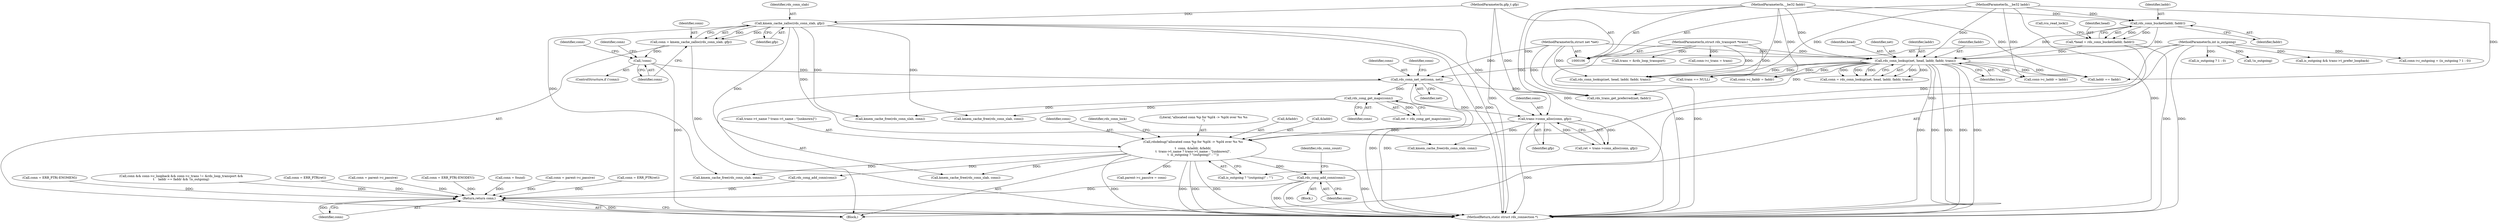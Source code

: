 digraph "0_linux_8c7188b23474cca017b3ef354c4a58456f68303a@pointer" {
"1000412" [label="(Call,rds_cong_add_conn(conn))"];
"1000362" [label="(Call,rdsdebug(\"allocated conn %p for %pI4 -> %pI4 over %s %s\n\",\n\t  conn, &laddr, &faddr,\n\t  trans->t_name ? trans->t_name : \"[unknown]\",\n\t  is_outgoing ? \"(outgoing)\" : \"\"))"];
"1000290" [label="(Call,trans->conn_alloc(conn, gfp))"];
"1000230" [label="(Call,rds_cong_get_maps(conn))"];
"1000210" [label="(Call,rds_conn_net_set(conn, net))"];
"1000176" [label="(Call,!conn)"];
"1000170" [label="(Call,conn = kmem_cache_zalloc(rds_conn_slab, gfp))"];
"1000172" [label="(Call,kmem_cache_zalloc(rds_conn_slab, gfp))"];
"1000111" [label="(MethodParameterIn,gfp_t gfp)"];
"1000131" [label="(Call,rds_conn_lookup(net, head, laddr, faddr, trans))"];
"1000107" [label="(MethodParameterIn,struct net *net)"];
"1000120" [label="(Call,*head = rds_conn_bucket(laddr, faddr))"];
"1000122" [label="(Call,rds_conn_bucket(laddr, faddr))"];
"1000108" [label="(MethodParameterIn,__be32 laddr)"];
"1000109" [label="(MethodParameterIn,__be32 faddr)"];
"1000110" [label="(MethodParameterIn,struct rds_transport *trans)"];
"1000112" [label="(MethodParameterIn,int is_outgoing)"];
"1000457" [label="(Return,return conn;)"];
"1000434" [label="(Call,kmem_cache_free(rds_conn_slab, conn))"];
"1000172" [label="(Call,kmem_cache_zalloc(rds_conn_slab, gfp))"];
"1000377" [label="(Call,is_outgoing ? \"(outgoing)\" : \"\")"];
"1000174" [label="(Identifier,gfp)"];
"1000113" [label="(Block,)"];
"1000397" [label="(Call,kmem_cache_free(rds_conn_slab, conn))"];
"1000265" [label="(Call,trans = &rds_loop_transport)"];
"1000212" [label="(Identifier,net)"];
"1000412" [label="(Call,rds_cong_add_conn(conn))"];
"1000175" [label="(ControlStructure,if (!conn))"];
"1000369" [label="(Call,trans->t_name ? trans->t_name : \"[unknown]\")"];
"1000291" [label="(Identifier,conn)"];
"1000190" [label="(Call,conn->c_laddr = laddr)"];
"1000400" [label="(Call,conn = parent->c_passive)"];
"1000277" [label="(Call,conn = ERR_PTR(-ENODEV))"];
"1000211" [label="(Identifier,conn)"];
"1000296" [label="(Call,kmem_cache_free(rds_conn_slab, conn))"];
"1000290" [label="(Call,trans->conn_alloc(conn, gfp))"];
"1000364" [label="(Identifier,conn)"];
"1000458" [label="(Identifier,conn)"];
"1000108" [label="(MethodParameterIn,__be32 laddr)"];
"1000122" [label="(Call,rds_conn_bucket(laddr, faddr))"];
"1000319" [label="(Call,is_outgoing ? 1 : 0)"];
"1000123" [label="(Identifier,laddr)"];
"1000437" [label="(Call,conn = found)"];
"1000407" [label="(Call,parent->c_passive = conn)"];
"1000448" [label="(Call,rds_cong_add_conn(conn))"];
"1000177" [label="(Identifier,conn)"];
"1000383" [label="(Identifier,rds_conn_lock)"];
"1000406" [label="(Block,)"];
"1000238" [label="(Call,conn = ERR_PTR(ret))"];
"1000179" [label="(Call,conn = ERR_PTR(-ENOMEM))"];
"1000138" [label="(Call,conn && conn->c_loopback && conn->c_trans != &rds_loop_transport &&\n\t    laddr == faddr && !is_outgoing)"];
"1000235" [label="(Call,kmem_cache_free(rds_conn_slab, conn))"];
"1000188" [label="(Identifier,conn)"];
"1000415" [label="(Identifier,rds_conn_count)"];
"1000216" [label="(Identifier,conn)"];
"1000363" [label="(Literal,\"allocated conn %p for %pI4 -> %pI4 over %s %s\n\")"];
"1000171" [label="(Identifier,conn)"];
"1000195" [label="(Call,conn->c_faddr = faddr)"];
"1000231" [label="(Identifier,conn)"];
"1000155" [label="(Call,!is_outgoing)"];
"1000111" [label="(MethodParameterIn,gfp_t gfp)"];
"1000134" [label="(Identifier,laddr)"];
"1000413" [label="(Identifier,conn)"];
"1000110" [label="(MethodParameterIn,struct rds_transport *trans)"];
"1000421" [label="(Call,rds_conn_lookup(net, head, laddr, faddr, trans))"];
"1000135" [label="(Identifier,faddr)"];
"1000283" [label="(Call,conn->c_trans = trans)"];
"1000259" [label="(Call,is_outgoing && trans->t_prefer_loopback)"];
"1000459" [label="(MethodReturn,static struct rds_connection *)"];
"1000230" [label="(Call,rds_cong_get_maps(conn))"];
"1000107" [label="(MethodParameterIn,struct net *net)"];
"1000362" [label="(Call,rdsdebug(\"allocated conn %p for %pI4 -> %pI4 over %s %s\n\",\n\t  conn, &laddr, &faddr,\n\t  trans->t_name ? trans->t_name : \"[unknown]\",\n\t  is_outgoing ? \"(outgoing)\" : \"\"))"];
"1000121" [label="(Identifier,head)"];
"1000133" [label="(Identifier,head)"];
"1000245" [label="(Call,rds_trans_get_preferred(net, faddr))"];
"1000152" [label="(Call,laddr == faddr)"];
"1000288" [label="(Call,ret = trans->conn_alloc(conn, gfp))"];
"1000120" [label="(Call,*head = rds_conn_bucket(laddr, faddr))"];
"1000173" [label="(Identifier,rds_conn_slab)"];
"1000170" [label="(Call,conn = kmem_cache_zalloc(rds_conn_slab, gfp))"];
"1000299" [label="(Call,conn = ERR_PTR(ret))"];
"1000124" [label="(Identifier,faddr)"];
"1000136" [label="(Identifier,trans)"];
"1000161" [label="(Call,conn = parent->c_passive)"];
"1000176" [label="(Call,!conn)"];
"1000129" [label="(Call,conn = rds_conn_lookup(net, head, laddr, faddr, trans))"];
"1000180" [label="(Identifier,conn)"];
"1000457" [label="(Return,return conn;)"];
"1000367" [label="(Call,&faddr)"];
"1000109" [label="(MethodParameterIn,__be32 faddr)"];
"1000270" [label="(Call,trans == NULL)"];
"1000292" [label="(Identifier,gfp)"];
"1000131" [label="(Call,rds_conn_lookup(net, head, laddr, faddr, trans))"];
"1000365" [label="(Call,&laddr)"];
"1000274" [label="(Call,kmem_cache_free(rds_conn_slab, conn))"];
"1000112" [label="(MethodParameterIn,int is_outgoing)"];
"1000132" [label="(Identifier,net)"];
"1000128" [label="(Call,rcu_read_lock())"];
"1000228" [label="(Call,ret = rds_cong_get_maps(conn))"];
"1000315" [label="(Call,conn->c_outgoing = (is_outgoing ? 1 : 0))"];
"1000210" [label="(Call,rds_conn_net_set(conn, net))"];
"1000412" -> "1000406"  [label="AST: "];
"1000412" -> "1000413"  [label="CFG: "];
"1000413" -> "1000412"  [label="AST: "];
"1000415" -> "1000412"  [label="CFG: "];
"1000412" -> "1000459"  [label="DDG: "];
"1000412" -> "1000459"  [label="DDG: "];
"1000362" -> "1000412"  [label="DDG: "];
"1000412" -> "1000457"  [label="DDG: "];
"1000362" -> "1000113"  [label="AST: "];
"1000362" -> "1000377"  [label="CFG: "];
"1000363" -> "1000362"  [label="AST: "];
"1000364" -> "1000362"  [label="AST: "];
"1000365" -> "1000362"  [label="AST: "];
"1000367" -> "1000362"  [label="AST: "];
"1000369" -> "1000362"  [label="AST: "];
"1000377" -> "1000362"  [label="AST: "];
"1000383" -> "1000362"  [label="CFG: "];
"1000362" -> "1000459"  [label="DDG: "];
"1000362" -> "1000459"  [label="DDG: "];
"1000362" -> "1000459"  [label="DDG: "];
"1000362" -> "1000459"  [label="DDG: "];
"1000362" -> "1000459"  [label="DDG: "];
"1000290" -> "1000362"  [label="DDG: "];
"1000112" -> "1000362"  [label="DDG: "];
"1000362" -> "1000397"  [label="DDG: "];
"1000362" -> "1000407"  [label="DDG: "];
"1000362" -> "1000434"  [label="DDG: "];
"1000362" -> "1000448"  [label="DDG: "];
"1000290" -> "1000288"  [label="AST: "];
"1000290" -> "1000292"  [label="CFG: "];
"1000291" -> "1000290"  [label="AST: "];
"1000292" -> "1000290"  [label="AST: "];
"1000288" -> "1000290"  [label="CFG: "];
"1000290" -> "1000459"  [label="DDG: "];
"1000290" -> "1000288"  [label="DDG: "];
"1000290" -> "1000288"  [label="DDG: "];
"1000230" -> "1000290"  [label="DDG: "];
"1000172" -> "1000290"  [label="DDG: "];
"1000111" -> "1000290"  [label="DDG: "];
"1000290" -> "1000296"  [label="DDG: "];
"1000230" -> "1000228"  [label="AST: "];
"1000230" -> "1000231"  [label="CFG: "];
"1000231" -> "1000230"  [label="AST: "];
"1000228" -> "1000230"  [label="CFG: "];
"1000230" -> "1000228"  [label="DDG: "];
"1000210" -> "1000230"  [label="DDG: "];
"1000230" -> "1000235"  [label="DDG: "];
"1000230" -> "1000274"  [label="DDG: "];
"1000210" -> "1000113"  [label="AST: "];
"1000210" -> "1000212"  [label="CFG: "];
"1000211" -> "1000210"  [label="AST: "];
"1000212" -> "1000210"  [label="AST: "];
"1000216" -> "1000210"  [label="CFG: "];
"1000210" -> "1000459"  [label="DDG: "];
"1000210" -> "1000459"  [label="DDG: "];
"1000176" -> "1000210"  [label="DDG: "];
"1000131" -> "1000210"  [label="DDG: "];
"1000107" -> "1000210"  [label="DDG: "];
"1000210" -> "1000245"  [label="DDG: "];
"1000176" -> "1000175"  [label="AST: "];
"1000176" -> "1000177"  [label="CFG: "];
"1000177" -> "1000176"  [label="AST: "];
"1000180" -> "1000176"  [label="CFG: "];
"1000188" -> "1000176"  [label="CFG: "];
"1000176" -> "1000459"  [label="DDG: "];
"1000170" -> "1000176"  [label="DDG: "];
"1000170" -> "1000113"  [label="AST: "];
"1000170" -> "1000172"  [label="CFG: "];
"1000171" -> "1000170"  [label="AST: "];
"1000172" -> "1000170"  [label="AST: "];
"1000177" -> "1000170"  [label="CFG: "];
"1000170" -> "1000459"  [label="DDG: "];
"1000172" -> "1000170"  [label="DDG: "];
"1000172" -> "1000170"  [label="DDG: "];
"1000172" -> "1000174"  [label="CFG: "];
"1000173" -> "1000172"  [label="AST: "];
"1000174" -> "1000172"  [label="AST: "];
"1000172" -> "1000459"  [label="DDG: "];
"1000172" -> "1000459"  [label="DDG: "];
"1000111" -> "1000172"  [label="DDG: "];
"1000172" -> "1000235"  [label="DDG: "];
"1000172" -> "1000274"  [label="DDG: "];
"1000172" -> "1000296"  [label="DDG: "];
"1000172" -> "1000397"  [label="DDG: "];
"1000172" -> "1000434"  [label="DDG: "];
"1000111" -> "1000106"  [label="AST: "];
"1000111" -> "1000459"  [label="DDG: "];
"1000131" -> "1000129"  [label="AST: "];
"1000131" -> "1000136"  [label="CFG: "];
"1000132" -> "1000131"  [label="AST: "];
"1000133" -> "1000131"  [label="AST: "];
"1000134" -> "1000131"  [label="AST: "];
"1000135" -> "1000131"  [label="AST: "];
"1000136" -> "1000131"  [label="AST: "];
"1000129" -> "1000131"  [label="CFG: "];
"1000131" -> "1000459"  [label="DDG: "];
"1000131" -> "1000459"  [label="DDG: "];
"1000131" -> "1000459"  [label="DDG: "];
"1000131" -> "1000459"  [label="DDG: "];
"1000131" -> "1000459"  [label="DDG: "];
"1000131" -> "1000129"  [label="DDG: "];
"1000131" -> "1000129"  [label="DDG: "];
"1000131" -> "1000129"  [label="DDG: "];
"1000131" -> "1000129"  [label="DDG: "];
"1000131" -> "1000129"  [label="DDG: "];
"1000107" -> "1000131"  [label="DDG: "];
"1000120" -> "1000131"  [label="DDG: "];
"1000122" -> "1000131"  [label="DDG: "];
"1000122" -> "1000131"  [label="DDG: "];
"1000108" -> "1000131"  [label="DDG: "];
"1000109" -> "1000131"  [label="DDG: "];
"1000110" -> "1000131"  [label="DDG: "];
"1000131" -> "1000152"  [label="DDG: "];
"1000131" -> "1000152"  [label="DDG: "];
"1000131" -> "1000190"  [label="DDG: "];
"1000131" -> "1000195"  [label="DDG: "];
"1000131" -> "1000245"  [label="DDG: "];
"1000131" -> "1000270"  [label="DDG: "];
"1000131" -> "1000421"  [label="DDG: "];
"1000131" -> "1000421"  [label="DDG: "];
"1000107" -> "1000106"  [label="AST: "];
"1000107" -> "1000459"  [label="DDG: "];
"1000107" -> "1000245"  [label="DDG: "];
"1000107" -> "1000421"  [label="DDG: "];
"1000120" -> "1000113"  [label="AST: "];
"1000120" -> "1000122"  [label="CFG: "];
"1000121" -> "1000120"  [label="AST: "];
"1000122" -> "1000120"  [label="AST: "];
"1000128" -> "1000120"  [label="CFG: "];
"1000120" -> "1000459"  [label="DDG: "];
"1000122" -> "1000120"  [label="DDG: "];
"1000122" -> "1000120"  [label="DDG: "];
"1000122" -> "1000124"  [label="CFG: "];
"1000123" -> "1000122"  [label="AST: "];
"1000124" -> "1000122"  [label="AST: "];
"1000108" -> "1000122"  [label="DDG: "];
"1000109" -> "1000122"  [label="DDG: "];
"1000108" -> "1000106"  [label="AST: "];
"1000108" -> "1000459"  [label="DDG: "];
"1000108" -> "1000152"  [label="DDG: "];
"1000108" -> "1000190"  [label="DDG: "];
"1000108" -> "1000421"  [label="DDG: "];
"1000109" -> "1000106"  [label="AST: "];
"1000109" -> "1000459"  [label="DDG: "];
"1000109" -> "1000152"  [label="DDG: "];
"1000109" -> "1000195"  [label="DDG: "];
"1000109" -> "1000245"  [label="DDG: "];
"1000109" -> "1000421"  [label="DDG: "];
"1000110" -> "1000106"  [label="AST: "];
"1000110" -> "1000459"  [label="DDG: "];
"1000110" -> "1000265"  [label="DDG: "];
"1000110" -> "1000270"  [label="DDG: "];
"1000110" -> "1000283"  [label="DDG: "];
"1000110" -> "1000421"  [label="DDG: "];
"1000112" -> "1000106"  [label="AST: "];
"1000112" -> "1000459"  [label="DDG: "];
"1000112" -> "1000155"  [label="DDG: "];
"1000112" -> "1000259"  [label="DDG: "];
"1000112" -> "1000315"  [label="DDG: "];
"1000112" -> "1000319"  [label="DDG: "];
"1000112" -> "1000377"  [label="DDG: "];
"1000457" -> "1000113"  [label="AST: "];
"1000457" -> "1000458"  [label="CFG: "];
"1000458" -> "1000457"  [label="AST: "];
"1000459" -> "1000457"  [label="CFG: "];
"1000457" -> "1000459"  [label="DDG: "];
"1000458" -> "1000457"  [label="DDG: "];
"1000238" -> "1000457"  [label="DDG: "];
"1000400" -> "1000457"  [label="DDG: "];
"1000138" -> "1000457"  [label="DDG: "];
"1000437" -> "1000457"  [label="DDG: "];
"1000179" -> "1000457"  [label="DDG: "];
"1000448" -> "1000457"  [label="DDG: "];
"1000277" -> "1000457"  [label="DDG: "];
"1000299" -> "1000457"  [label="DDG: "];
"1000161" -> "1000457"  [label="DDG: "];
}
